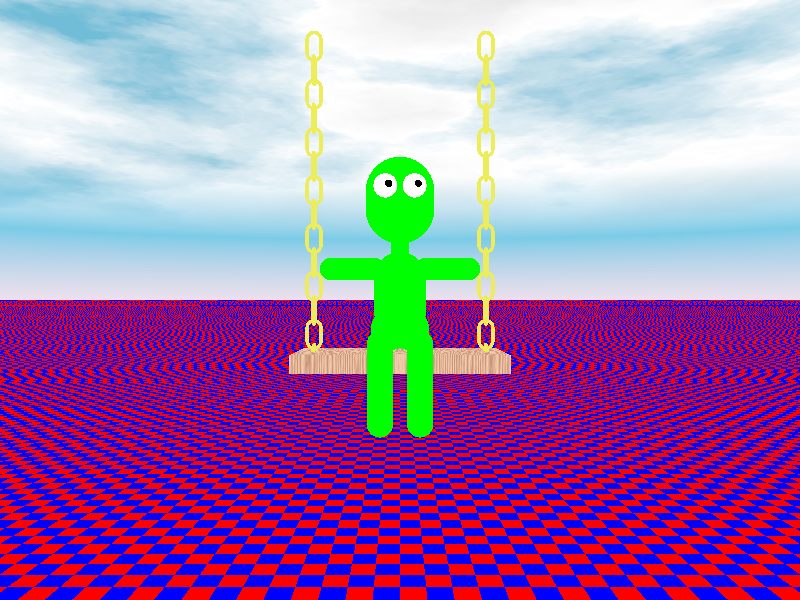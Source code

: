 // Created by Kevin Cole <kjcole@ubuntu> 2012.12.27
// This software is released under the the Creative Commons 
// Attribution-NonCommercial-ShareAlike 3.0 licence (CC BY-NC-SA 3.0)
// http://creativecommons.org/licenses/by-nc-sa/3.0/deed.en_US
//
// Animated "Kermit" on a swing, with flying camera.
//

#include "colors.inc"      // Basic colors
#include "woods.inc"       // Wood grains
#include "skies.inc"       // Skies
#include "transforms.inc"  // Non-standard transformation macros

global_settings { max_trace_level 20 }

//light_source { < 300, 300, -500> White }  // From the right, above, behind camera
light_source { <-250, 300, -200> White }
light_source { <-10, 0, -1000> Gray50 }

//background { color Gray50 }
background { color <0.75, 0.75, 1> }
sky_sphere { S_Cloud2 }

plane { <0, 1, 0>, -1
  pigment {
    checker color Red, color Blue
  }
}

//sphere { <0, 0, 0> 1     // DEBUG - Orientation sphere
//  pigment { Green }      // DEBUG - Orientation sphere
//}                        // DEBUG - Orientation sphere

#declare Half_Torus = difference {
  torus {
    4,1           // Major (orbit), minor (planet)
    sturm         // Use slower but more accurate calculations
    rotate x*-90  // so we can see it from the top
  }
  box { <-5, -5, -1>, <5, 0, 1> } // Masks out lower half
}

#declare Flip_It_Over    = x*180;
#declare Torus_Translate = 8;

#declare Chain_Segment = cylinder {
  <0, 4, 0>, <0, -4, 0>, 1
}

#declare Chain_Gold = texture {
  pigment { BrightGold }
  finish {
    ambient .1
    diffuse .4
    reflection .25
    specular 1
    metallic
  }
}

#declare Link = union {
  object {
    Half_Torus
    translate y*Torus_Translate/2    // Move half-torus up
  }
  object {
    Half_Torus
    rotate Flip_It_Over              // Upside down
    translate -y*Torus_Translate/2   // Move upside-down half-torus down
  }
  object {
    Chain_Segment                    // Joining cylinder
    translate x*Torus_Translate/2    // Move it to right side of half-tori
  }
  object {
    Chain_Segment                    // Joining cylinder
    translate -x*Torus_Translate/2   // Move it to left side of half-tori
  }
  texture { Chain_Gold }
}  

#declare Link_Translate = Torus_Translate*2-2*y;

#declare Link_Pair =  union {
    object { Link }
    object { Link translate y*Link_Translate rotate y*90 }
  }

#declare Chain = union {
  object { Link_Pair translate  y*Link_Translate*2 }
  object { Link_Pair translate  y*Link_Translate*4 }
  object { Link_Pair translate  y*Link_Translate*6 }
  object { Link_Pair}
  object { Link_Pair translate -y*Link_Translate*2 }
  object { Link_Pair translate -y*Link_Translate*4 }
  object { Link_Pair translate -y*Link_Translate*6 }
  rotate y*90
}

#declare Chains = union {
  object { Chain scale 0.1 translate -5*x }
  object { Chain scale 0.1 translate  5*x }
//rotate <0, 45, 30>
}

#declare Top_Bar = object {
  cylinder { <-10, 10, 0>, <10, 10, 0>, 1 }
}

#declare Seat = object {
  box { <-6, -5, -1>, <6, 0, 0> }
  texture { T_Wood1 }
  rotate 90*x
  translate <0, -9, 2.5>
}

#declare Swing = union {
  object { Chains }
  object { Seat }
//object { Top_Bar }
}

#declare Right_Eye = union {
  sphere { <-0.8, 16.5, -2.0>, 0.65  // Right eye
    pigment { Black }
  }
  difference {
    sphere { <-0.8, 16.5, -2.0>, 0.66  // Right eye
      pigment { White }
    }
    cylinder { <-0.8, 16.5, -2.0> <-0.6, 16.5, -2.66>, 0.2  // Right pupil
      pigment { Black }
    }
  }
}

#declare Left_Eye = union {
  sphere { <0.8, 16.5, -2.0>, 0.65   // Left eye
    pigment { Black }
  }
  difference {
    sphere { <0.8, 16.5, -2.0>, 0.66   // Left eye
      pigment { White }
    }
    cylinder { <0.8, 16.5, -2.0> <1.0, 16.5, -2.66>, 0.2  // Left pupil
      pigment { Black }
    }
  }
}

#declare Head = union {
//sphere { <0, 16, 0>, 2.5 }
  sphere   { <0, 16.5, 0>, 2 }
  cylinder { <0, 16.5, 0>, <0, 15.5, 0>, 2 }
  sphere   { <0, 15.5, 0>, 2 }
  object { Right_Eye }
  object { Left_Eye }
}

#declare Neck = union {
  cylinder { <0, 13.5, 0>, <0, 13, 0>, 0.5 }
  sphere   { <0, 13.5, 0>, 0.5 }
  sphere   { <0, 13,   0>, 0.5 }
}

#declare Torso = union {
  cylinder { <0, 11.5, 0>, <0, 9.5, 0>, 1.5 }
  sphere   { <0, 11.5, 0>, 1.5 }
  sphere   { <0,  9.5, 0>, 1.5 }
  sphere   { <-0.5, 8.5, 0>, 1.2 }
  sphere   { < 0.5, 8.5, 0>, 1.2 }
}

#declare Right_Arm = union {
  cylinder { <-1.5, 12, 0>, <-4, 12, 0>, 0.66 }
  sphere   { <-1.5, 12, 0>, 0.66 }
  sphere   { <-4,   12, 0>, 0.66 }
}

#declare Left_Arm = union {
  Right_Arm
  translate 5.5*x
}

#declare Right_Leg = union {
  cylinder { <-1, 8,  0>, <-1, 8, -5>, 0.66 }
  sphere   { <-1, 8,  0>, 0.66 }
  sphere   { <-1, 8, -5>, 0.66 }
  cylinder { <-1, 8, -5>, <-1, 4, -5>, 0.66 }
  sphere   { <-1, 4, -5>, 0.66 }
  cone     { <-1, 4, -5>, 0.66,
             <-1, 4, -7>, 0.2 }
  sphere   { <-1, 4, -7>, 0.2 }
}

#declare Left_Leg = object {
  Right_Leg
  translate 2*x
}

#declare Kid = union {
  object { Head }
  object { Neck }
  object { Torso }
  object { Right_Arm }
  object { Left_Arm }
  object { Right_Leg }
  object { Left_Leg }
  pigment { Green }
}

camera {
  look_at  <0  10, 0>
  location <-35*sin(radians(clock*2)), 10, -35*cos(radians(clock*2))>
}

union {
  object { Swing 
    translate 15*y
  }
  object { Kid
    translate -0.2*y
  }
//rotate <0, 45, 30>       // Side view

  // Animate!
  #declare Angle = 0;
  #switch (clock)
    #range (0, 44)
      #declare Angle = clock;
    #break
    #range (45, 134)
      #declare Angle = 45 - (clock - 45);
    #break
    #range (135, 179)
      #declare Angle = (clock - 135) - 45;
    #break
  #end
  Rotate_Around_Trans(<Angle, 0, 0>, <0, 25.5, 0>)
}
